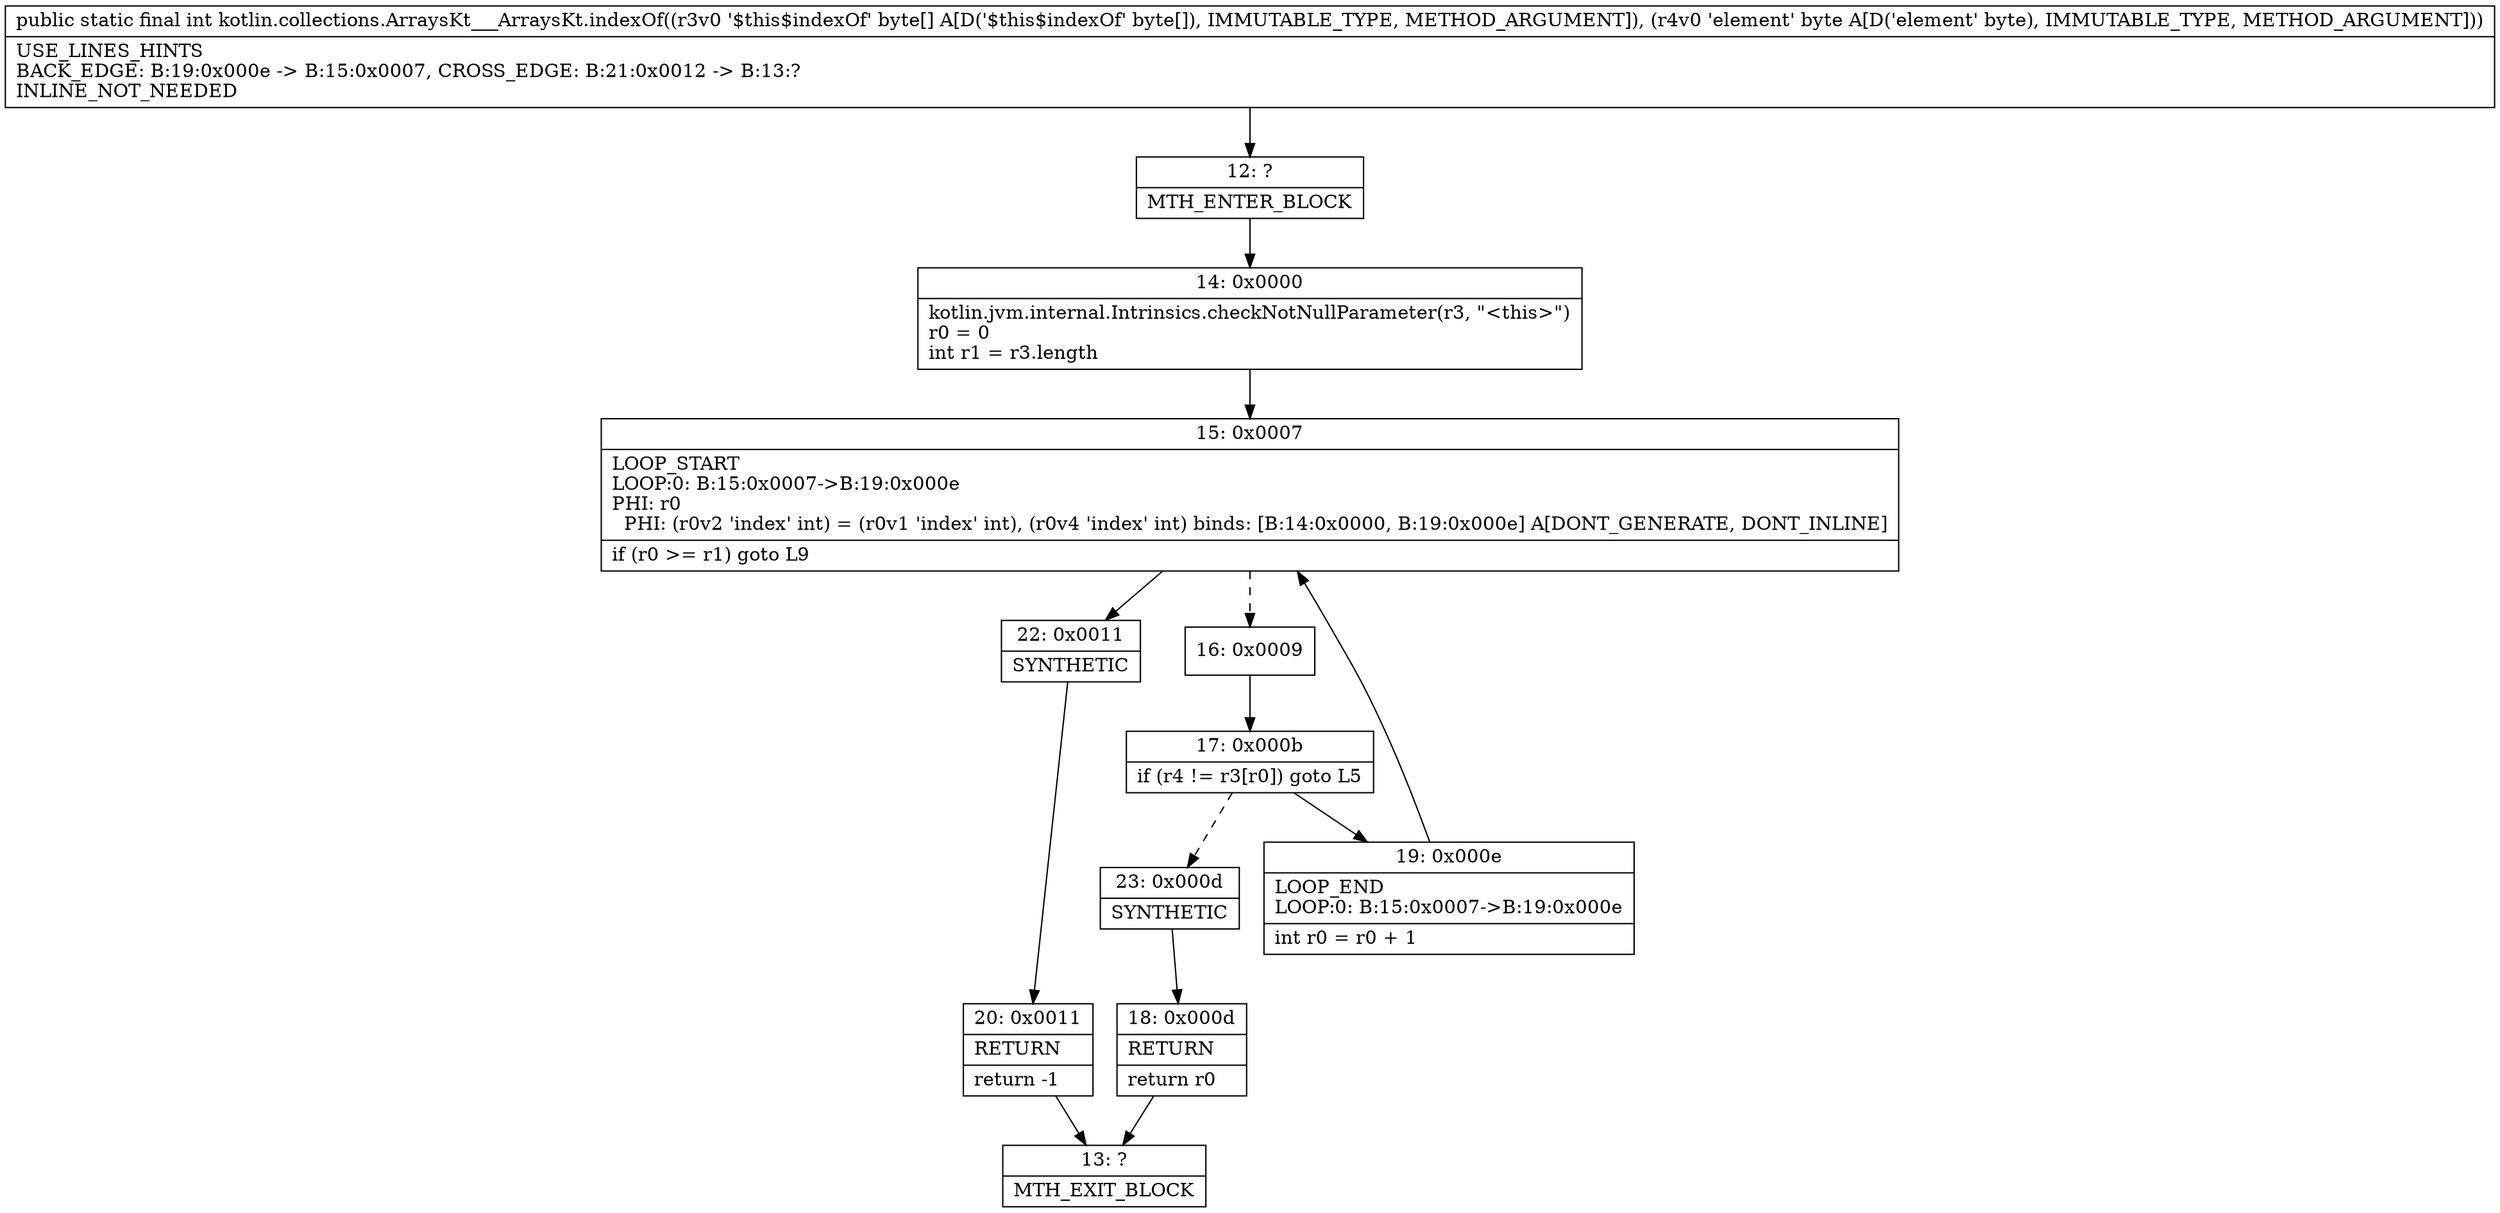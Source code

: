 digraph "CFG forkotlin.collections.ArraysKt___ArraysKt.indexOf([BB)I" {
Node_12 [shape=record,label="{12\:\ ?|MTH_ENTER_BLOCK\l}"];
Node_14 [shape=record,label="{14\:\ 0x0000|kotlin.jvm.internal.Intrinsics.checkNotNullParameter(r3, \"\<this\>\")\lr0 = 0\lint r1 = r3.length\l}"];
Node_15 [shape=record,label="{15\:\ 0x0007|LOOP_START\lLOOP:0: B:15:0x0007\-\>B:19:0x000e\lPHI: r0 \l  PHI: (r0v2 'index' int) = (r0v1 'index' int), (r0v4 'index' int) binds: [B:14:0x0000, B:19:0x000e] A[DONT_GENERATE, DONT_INLINE]\l|if (r0 \>= r1) goto L9\l}"];
Node_16 [shape=record,label="{16\:\ 0x0009}"];
Node_17 [shape=record,label="{17\:\ 0x000b|if (r4 != r3[r0]) goto L5\l}"];
Node_19 [shape=record,label="{19\:\ 0x000e|LOOP_END\lLOOP:0: B:15:0x0007\-\>B:19:0x000e\l|int r0 = r0 + 1\l}"];
Node_23 [shape=record,label="{23\:\ 0x000d|SYNTHETIC\l}"];
Node_18 [shape=record,label="{18\:\ 0x000d|RETURN\l|return r0\l}"];
Node_13 [shape=record,label="{13\:\ ?|MTH_EXIT_BLOCK\l}"];
Node_22 [shape=record,label="{22\:\ 0x0011|SYNTHETIC\l}"];
Node_20 [shape=record,label="{20\:\ 0x0011|RETURN\l|return \-1\l}"];
MethodNode[shape=record,label="{public static final int kotlin.collections.ArraysKt___ArraysKt.indexOf((r3v0 '$this$indexOf' byte[] A[D('$this$indexOf' byte[]), IMMUTABLE_TYPE, METHOD_ARGUMENT]), (r4v0 'element' byte A[D('element' byte), IMMUTABLE_TYPE, METHOD_ARGUMENT]))  | USE_LINES_HINTS\lBACK_EDGE: B:19:0x000e \-\> B:15:0x0007, CROSS_EDGE: B:21:0x0012 \-\> B:13:?\lINLINE_NOT_NEEDED\l}"];
MethodNode -> Node_12;Node_12 -> Node_14;
Node_14 -> Node_15;
Node_15 -> Node_16[style=dashed];
Node_15 -> Node_22;
Node_16 -> Node_17;
Node_17 -> Node_19;
Node_17 -> Node_23[style=dashed];
Node_19 -> Node_15;
Node_23 -> Node_18;
Node_18 -> Node_13;
Node_22 -> Node_20;
Node_20 -> Node_13;
}

